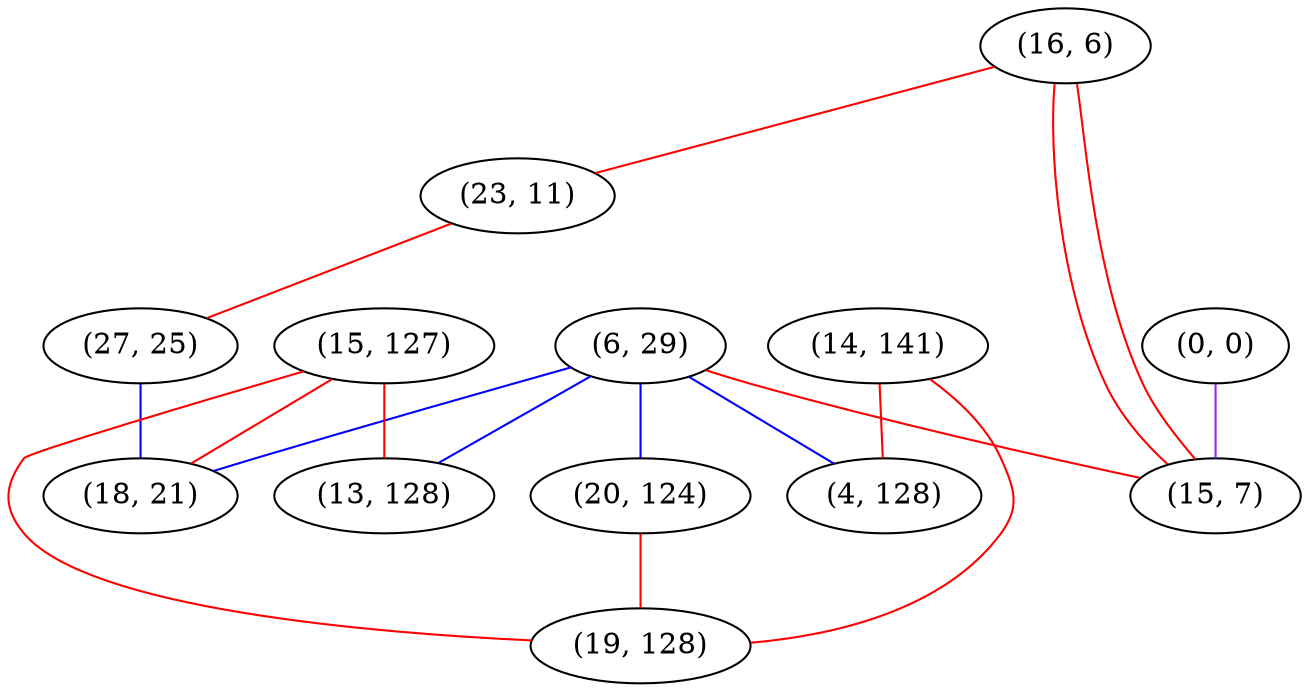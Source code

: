 graph "" {
"(16, 6)";
"(0, 0)";
"(6, 29)";
"(23, 11)";
"(27, 25)";
"(15, 127)";
"(14, 141)";
"(20, 124)";
"(15, 7)";
"(19, 128)";
"(18, 21)";
"(13, 128)";
"(4, 128)";
"(16, 6)" -- "(23, 11)"  [color=red, key=0, weight=1];
"(16, 6)" -- "(15, 7)"  [color=red, key=0, weight=1];
"(16, 6)" -- "(15, 7)"  [color=red, key=1, weight=1];
"(0, 0)" -- "(15, 7)"  [color=purple, key=0, weight=4];
"(6, 29)" -- "(18, 21)"  [color=blue, key=0, weight=3];
"(6, 29)" -- "(20, 124)"  [color=blue, key=0, weight=3];
"(6, 29)" -- "(15, 7)"  [color=red, key=0, weight=1];
"(6, 29)" -- "(13, 128)"  [color=blue, key=0, weight=3];
"(6, 29)" -- "(4, 128)"  [color=blue, key=0, weight=3];
"(23, 11)" -- "(27, 25)"  [color=red, key=0, weight=1];
"(27, 25)" -- "(18, 21)"  [color=blue, key=0, weight=3];
"(15, 127)" -- "(19, 128)"  [color=red, key=0, weight=1];
"(15, 127)" -- "(18, 21)"  [color=red, key=0, weight=1];
"(15, 127)" -- "(13, 128)"  [color=red, key=0, weight=1];
"(14, 141)" -- "(19, 128)"  [color=red, key=0, weight=1];
"(14, 141)" -- "(4, 128)"  [color=red, key=0, weight=1];
"(20, 124)" -- "(19, 128)"  [color=red, key=0, weight=1];
}
